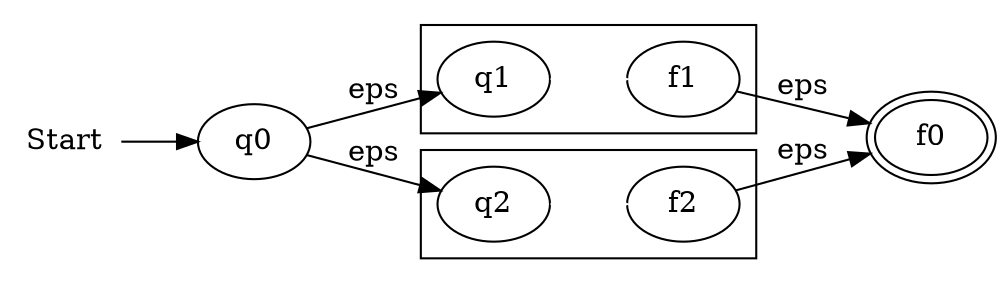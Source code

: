 digraph G {
    rankdir=LR;    
    Start->q0;
    
    Start [shape = plaintext];
    subgraph cluster0 {
        q1 -> f1 [ color = white ];
    };
    subgraph cluster1 {
        q2 -> f2 [ color = white ];
    };
    q0 -> q1 [ label = eps ];
    q0 -> q2 [ label = eps ];
    f1 -> f0 [ label = eps ];
    f2 -> f0 [ label = eps ];    
    f0 [ peripheries = 2 ];

}
